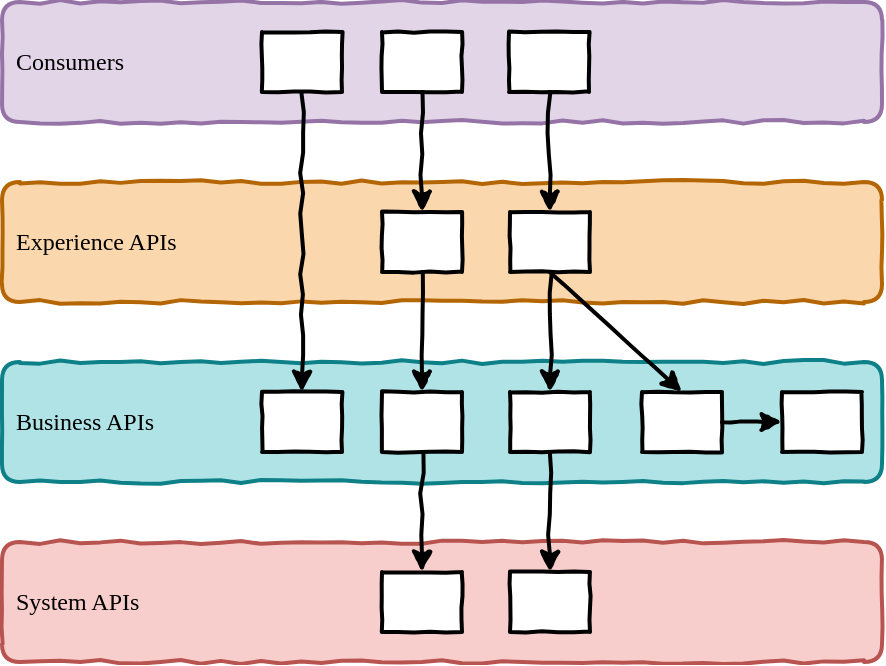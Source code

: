 <mxfile version="17.1.2" type="github">
  <diagram id="V32krHh5jZfLPWwGJmkX" name="Page-1">
    <mxGraphModel dx="1234" dy="825" grid="1" gridSize="10" guides="1" tooltips="1" connect="1" arrows="1" fold="1" page="1" pageScale="1" pageWidth="827" pageHeight="1169" math="0" shadow="0">
      <root>
        <mxCell id="0" />
        <mxCell id="1" parent="0" />
        <mxCell id="57sac0XJnyV_td-HZPvb-1" value="&lt;font face=&quot;Comic Sans MS&quot;&gt;Experience APIs&lt;/font&gt;" style="rounded=1;whiteSpace=wrap;html=1;comic=1;strokeWidth=2;align=left;spacingLeft=5;fillColor=#fad7ac;strokeColor=#b46504;" vertex="1" parent="1">
          <mxGeometry x="120" y="140" width="440" height="60" as="geometry" />
        </mxCell>
        <mxCell id="57sac0XJnyV_td-HZPvb-2" value="&lt;font face=&quot;Comic Sans MS&quot;&gt;Business APIs&lt;/font&gt;" style="rounded=1;whiteSpace=wrap;html=1;comic=1;strokeWidth=2;align=left;spacingLeft=5;fillColor=#b0e3e6;strokeColor=#0e8088;" vertex="1" parent="1">
          <mxGeometry x="120" y="230" width="440" height="60" as="geometry" />
        </mxCell>
        <mxCell id="57sac0XJnyV_td-HZPvb-3" value="&lt;font face=&quot;Comic Sans MS&quot;&gt;System APIs&lt;/font&gt;" style="rounded=1;whiteSpace=wrap;html=1;comic=1;strokeWidth=2;spacingLeft=5;align=left;fillColor=#f8cecc;strokeColor=#b85450;" vertex="1" parent="1">
          <mxGeometry x="120" y="320" width="440" height="60" as="geometry" />
        </mxCell>
        <mxCell id="57sac0XJnyV_td-HZPvb-5" value="&lt;font face=&quot;Comic Sans MS&quot;&gt;Consumers&lt;/font&gt;" style="rounded=1;whiteSpace=wrap;html=1;comic=1;strokeWidth=2;align=left;spacingLeft=5;fillColor=#e1d5e7;strokeColor=#9673a6;" vertex="1" parent="1">
          <mxGeometry x="120" y="50" width="440" height="60" as="geometry" />
        </mxCell>
        <mxCell id="57sac0XJnyV_td-HZPvb-6" value="" style="rounded=0;whiteSpace=wrap;html=1;comic=1;fontFamily=Comic Sans MS;strokeWidth=2;" vertex="1" parent="1">
          <mxGeometry x="374" y="155" width="40" height="30" as="geometry" />
        </mxCell>
        <mxCell id="57sac0XJnyV_td-HZPvb-8" value="" style="rounded=0;whiteSpace=wrap;html=1;comic=1;fontFamily=Comic Sans MS;strokeWidth=2;" vertex="1" parent="1">
          <mxGeometry x="250" y="245" width="40" height="30" as="geometry" />
        </mxCell>
        <mxCell id="57sac0XJnyV_td-HZPvb-9" value="" style="rounded=0;whiteSpace=wrap;html=1;comic=1;fontFamily=Comic Sans MS;strokeWidth=2;" vertex="1" parent="1">
          <mxGeometry x="310" y="335" width="40" height="30" as="geometry" />
        </mxCell>
        <mxCell id="57sac0XJnyV_td-HZPvb-10" value="" style="rounded=0;whiteSpace=wrap;html=1;comic=1;fontFamily=Comic Sans MS;strokeWidth=2;" vertex="1" parent="1">
          <mxGeometry x="310" y="245" width="40" height="30" as="geometry" />
        </mxCell>
        <mxCell id="57sac0XJnyV_td-HZPvb-11" value="" style="rounded=0;whiteSpace=wrap;html=1;comic=1;fontFamily=Comic Sans MS;strokeWidth=2;" vertex="1" parent="1">
          <mxGeometry x="374" y="245" width="40" height="30" as="geometry" />
        </mxCell>
        <mxCell id="57sac0XJnyV_td-HZPvb-12" value="" style="rounded=0;whiteSpace=wrap;html=1;comic=1;fontFamily=Comic Sans MS;strokeWidth=2;" vertex="1" parent="1">
          <mxGeometry x="310" y="155" width="40" height="30" as="geometry" />
        </mxCell>
        <mxCell id="57sac0XJnyV_td-HZPvb-14" value="" style="endArrow=classic;html=1;rounded=0;fontFamily=Comic Sans MS;exitX=0.5;exitY=1;exitDx=0;exitDy=0;entryX=0.5;entryY=0;entryDx=0;entryDy=0;strokeWidth=2;comic=1" edge="1" parent="1" source="57sac0XJnyV_td-HZPvb-12" target="57sac0XJnyV_td-HZPvb-10">
          <mxGeometry width="50" height="50" relative="1" as="geometry">
            <mxPoint x="280" y="195" as="sourcePoint" />
            <mxPoint x="280" y="255" as="targetPoint" />
          </mxGeometry>
        </mxCell>
        <mxCell id="57sac0XJnyV_td-HZPvb-16" value="" style="rounded=0;whiteSpace=wrap;html=1;comic=1;fontFamily=Comic Sans MS;strokeWidth=2;" vertex="1" parent="1">
          <mxGeometry x="250" y="65" width="40" height="30" as="geometry" />
        </mxCell>
        <mxCell id="57sac0XJnyV_td-HZPvb-17" value="" style="endArrow=classic;html=1;rounded=0;fontFamily=Comic Sans MS;exitX=0.5;exitY=1;exitDx=0;exitDy=0;entryX=0.5;entryY=0;entryDx=0;entryDy=0;strokeWidth=2;comic=1" edge="1" parent="1" source="57sac0XJnyV_td-HZPvb-16" target="57sac0XJnyV_td-HZPvb-8">
          <mxGeometry width="50" height="50" relative="1" as="geometry">
            <mxPoint x="340" y="195" as="sourcePoint" />
            <mxPoint x="340" y="255" as="targetPoint" />
          </mxGeometry>
        </mxCell>
        <mxCell id="57sac0XJnyV_td-HZPvb-18" value="" style="rounded=0;whiteSpace=wrap;html=1;comic=1;fontFamily=Comic Sans MS;strokeWidth=2;" vertex="1" parent="1">
          <mxGeometry x="310" y="65" width="40" height="30" as="geometry" />
        </mxCell>
        <mxCell id="57sac0XJnyV_td-HZPvb-19" value="" style="endArrow=classic;html=1;rounded=0;fontFamily=Comic Sans MS;entryX=0.5;entryY=0;entryDx=0;entryDy=0;strokeWidth=2;comic=1;exitX=0.5;exitY=1;exitDx=0;exitDy=0;" edge="1" parent="1" source="57sac0XJnyV_td-HZPvb-18" target="57sac0XJnyV_td-HZPvb-12">
          <mxGeometry width="50" height="50" relative="1" as="geometry">
            <mxPoint x="280" y="105" as="sourcePoint" />
            <mxPoint x="280" y="255" as="targetPoint" />
          </mxGeometry>
        </mxCell>
        <mxCell id="57sac0XJnyV_td-HZPvb-20" value="" style="rounded=0;whiteSpace=wrap;html=1;comic=1;fontFamily=Comic Sans MS;strokeWidth=2;" vertex="1" parent="1">
          <mxGeometry x="373.5" y="65" width="40" height="30" as="geometry" />
        </mxCell>
        <mxCell id="57sac0XJnyV_td-HZPvb-21" value="" style="endArrow=classic;html=1;rounded=0;fontFamily=Comic Sans MS;entryX=0.5;entryY=0;entryDx=0;entryDy=0;strokeWidth=2;comic=1;exitX=0.5;exitY=1;exitDx=0;exitDy=0;" edge="1" parent="1" source="57sac0XJnyV_td-HZPvb-20" target="57sac0XJnyV_td-HZPvb-6">
          <mxGeometry width="50" height="50" relative="1" as="geometry">
            <mxPoint x="340" y="105" as="sourcePoint" />
            <mxPoint x="340" y="165" as="targetPoint" />
          </mxGeometry>
        </mxCell>
        <mxCell id="57sac0XJnyV_td-HZPvb-22" value="" style="rounded=0;whiteSpace=wrap;html=1;comic=1;fontFamily=Comic Sans MS;strokeWidth=2;" vertex="1" parent="1">
          <mxGeometry x="440" y="245" width="40" height="30" as="geometry" />
        </mxCell>
        <mxCell id="57sac0XJnyV_td-HZPvb-24" value="" style="endArrow=classic;html=1;rounded=0;fontFamily=Comic Sans MS;entryX=0.5;entryY=0;entryDx=0;entryDy=0;strokeWidth=2;comic=1;exitX=0.5;exitY=1;exitDx=0;exitDy=0;" edge="1" parent="1" source="57sac0XJnyV_td-HZPvb-6" target="57sac0XJnyV_td-HZPvb-22">
          <mxGeometry width="50" height="50" relative="1" as="geometry">
            <mxPoint x="403.5" y="105" as="sourcePoint" />
            <mxPoint x="404" y="165" as="targetPoint" />
          </mxGeometry>
        </mxCell>
        <mxCell id="57sac0XJnyV_td-HZPvb-25" value="" style="endArrow=classic;html=1;rounded=0;fontFamily=Comic Sans MS;entryX=0.5;entryY=0;entryDx=0;entryDy=0;strokeWidth=2;comic=1;exitX=0.5;exitY=1;exitDx=0;exitDy=0;" edge="1" parent="1" source="57sac0XJnyV_td-HZPvb-6" target="57sac0XJnyV_td-HZPvb-11">
          <mxGeometry width="50" height="50" relative="1" as="geometry">
            <mxPoint x="404" y="195" as="sourcePoint" />
            <mxPoint x="350" y="255" as="targetPoint" />
          </mxGeometry>
        </mxCell>
        <mxCell id="57sac0XJnyV_td-HZPvb-26" value="" style="endArrow=classic;html=1;rounded=0;fontFamily=Comic Sans MS;exitX=0.5;exitY=1;exitDx=0;exitDy=0;entryX=0.5;entryY=0;entryDx=0;entryDy=0;strokeWidth=2;comic=1" edge="1" parent="1" source="57sac0XJnyV_td-HZPvb-10" target="57sac0XJnyV_td-HZPvb-9">
          <mxGeometry width="50" height="50" relative="1" as="geometry">
            <mxPoint x="340" y="195" as="sourcePoint" />
            <mxPoint x="340" y="255" as="targetPoint" />
          </mxGeometry>
        </mxCell>
        <mxCell id="57sac0XJnyV_td-HZPvb-27" value="" style="rounded=0;whiteSpace=wrap;html=1;comic=1;fontFamily=Comic Sans MS;strokeWidth=2;" vertex="1" parent="1">
          <mxGeometry x="374" y="335" width="40" height="30" as="geometry" />
        </mxCell>
        <mxCell id="57sac0XJnyV_td-HZPvb-28" value="" style="endArrow=classic;html=1;rounded=0;fontFamily=Comic Sans MS;exitX=0.5;exitY=1;exitDx=0;exitDy=0;entryX=0.5;entryY=0;entryDx=0;entryDy=0;strokeWidth=2;comic=1" edge="1" parent="1" source="57sac0XJnyV_td-HZPvb-11" target="57sac0XJnyV_td-HZPvb-27">
          <mxGeometry width="50" height="50" relative="1" as="geometry">
            <mxPoint x="340" y="285" as="sourcePoint" />
            <mxPoint x="340" y="345" as="targetPoint" />
          </mxGeometry>
        </mxCell>
        <mxCell id="57sac0XJnyV_td-HZPvb-30" value="" style="rounded=0;whiteSpace=wrap;html=1;comic=1;fontFamily=Comic Sans MS;strokeWidth=2;" vertex="1" parent="1">
          <mxGeometry x="510" y="245" width="40" height="30" as="geometry" />
        </mxCell>
        <mxCell id="57sac0XJnyV_td-HZPvb-31" value="" style="endArrow=classic;html=1;rounded=0;fontFamily=Comic Sans MS;entryX=0;entryY=0.5;entryDx=0;entryDy=0;strokeWidth=2;comic=1;exitX=1;exitY=0.5;exitDx=0;exitDy=0;" edge="1" parent="1" source="57sac0XJnyV_td-HZPvb-22" target="57sac0XJnyV_td-HZPvb-30">
          <mxGeometry width="50" height="50" relative="1" as="geometry">
            <mxPoint x="404" y="195" as="sourcePoint" />
            <mxPoint x="470" y="255" as="targetPoint" />
          </mxGeometry>
        </mxCell>
      </root>
    </mxGraphModel>
  </diagram>
</mxfile>
